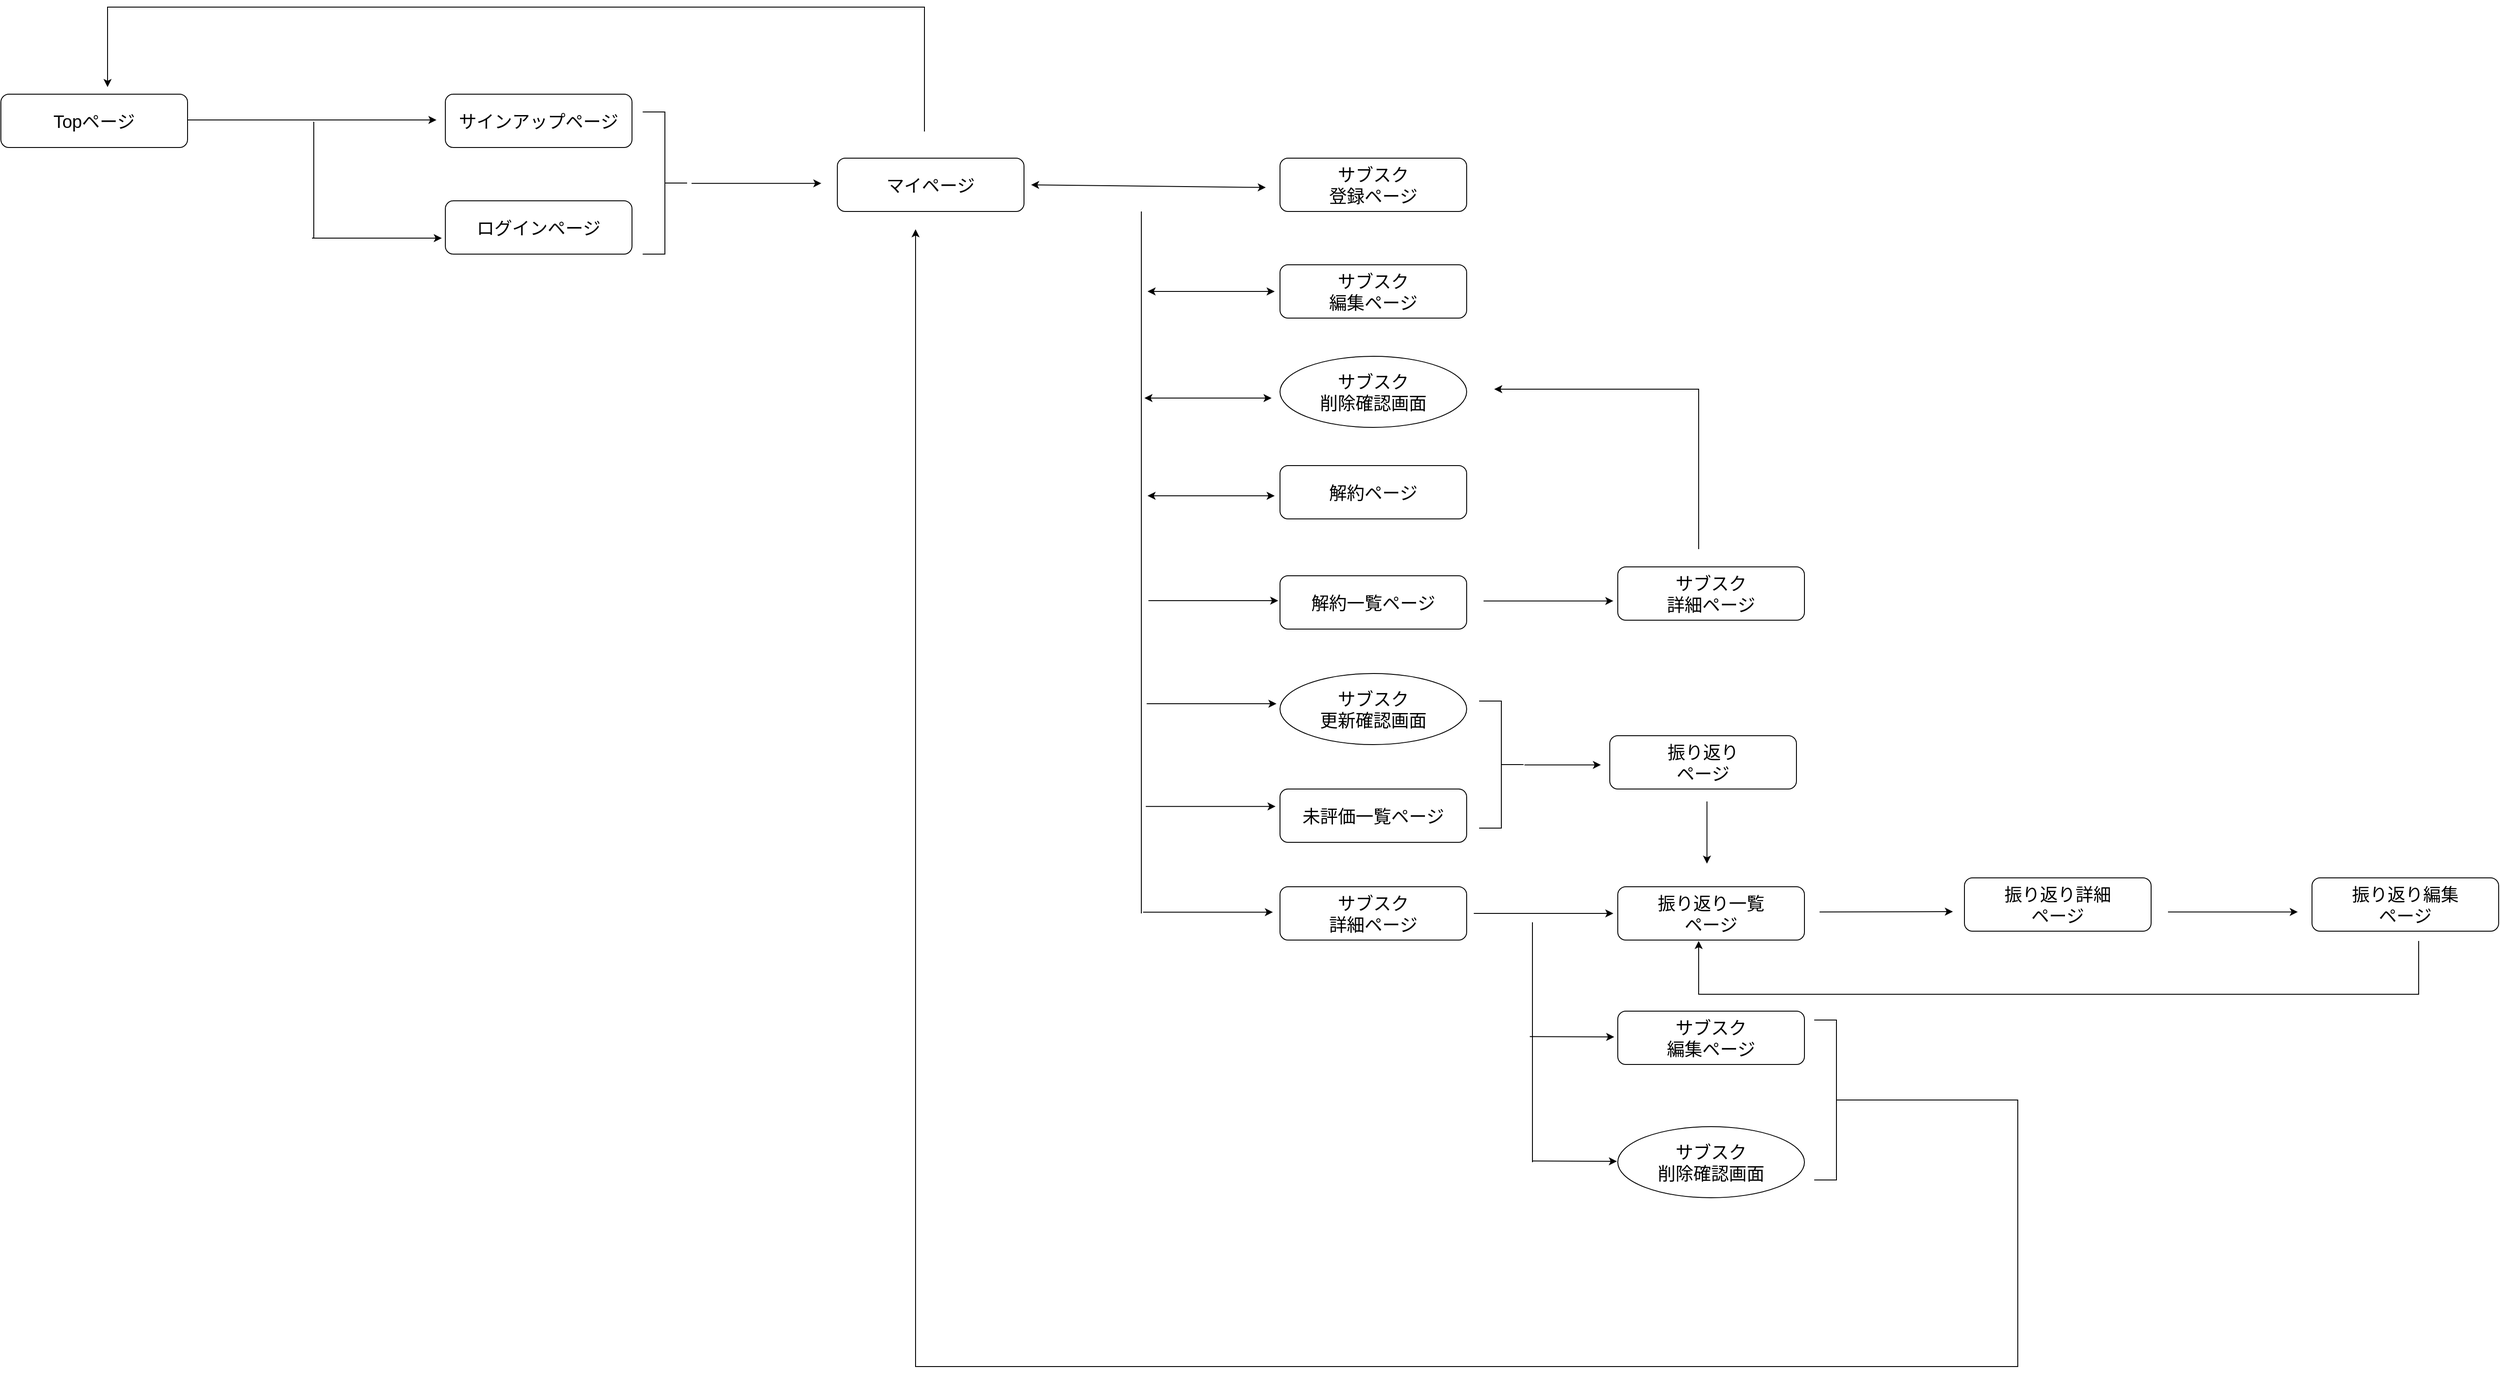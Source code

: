 <mxfile>
    <diagram id="J6ci4ZyoHDidFsTACrlb" name="ページ1">
        <mxGraphModel dx="7273" dy="14560" grid="1" gridSize="10" guides="1" tooltips="1" connect="1" arrows="1" fold="1" page="0" pageScale="1" pageWidth="1169" pageHeight="827" background="none" math="0" shadow="0">
            <root>
                <mxCell id="0"/>
                <mxCell id="1" parent="0"/>
                <mxCell id="109" value="&lt;font style=&quot;font-size: 20px&quot;&gt;ログインページ&lt;/font&gt;" style="rounded=1;whiteSpace=wrap;html=1;" parent="1" vertex="1">
                    <mxGeometry x="-5340" y="-12712" width="210" height="60" as="geometry"/>
                </mxCell>
                <mxCell id="217" value="&lt;font style=&quot;font-size: 20px&quot;&gt;マイページ&lt;/font&gt;" style="rounded=1;whiteSpace=wrap;html=1;" parent="1" vertex="1">
                    <mxGeometry x="-4899" y="-12760" width="210" height="60" as="geometry"/>
                </mxCell>
                <mxCell id="223" value="&lt;font style=&quot;font-size: 20px&quot;&gt;サブスク&lt;br&gt;詳細ページ&lt;br&gt;&lt;/font&gt;" style="rounded=1;whiteSpace=wrap;html=1;" parent="1" vertex="1">
                    <mxGeometry x="-4401" y="-11940" width="210" height="60" as="geometry"/>
                </mxCell>
                <mxCell id="224" value="&lt;font style=&quot;font-size: 20px&quot;&gt;サブスク&lt;br&gt;編集ページ&lt;br&gt;&lt;/font&gt;" style="rounded=1;whiteSpace=wrap;html=1;" parent="1" vertex="1">
                    <mxGeometry x="-4401" y="-12640" width="210" height="60" as="geometry"/>
                </mxCell>
                <mxCell id="225" value="&lt;font style=&quot;font-size: 20px&quot;&gt;サブスク&lt;br&gt;登録ページ&lt;br&gt;&lt;/font&gt;" style="rounded=1;whiteSpace=wrap;html=1;" parent="1" vertex="1">
                    <mxGeometry x="-4401" y="-12760" width="210" height="60" as="geometry"/>
                </mxCell>
                <mxCell id="227" value="&lt;font style=&quot;font-size: 20px&quot;&gt;サブスク&lt;br&gt;削除確認画面&lt;/font&gt;" style="ellipse;whiteSpace=wrap;html=1;" parent="1" vertex="1">
                    <mxGeometry x="-4401" y="-12537" width="210" height="80" as="geometry"/>
                </mxCell>
                <mxCell id="228" value="&lt;font style=&quot;font-size: 20px&quot;&gt;解約一覧ページ&lt;/font&gt;" style="rounded=1;whiteSpace=wrap;html=1;" parent="1" vertex="1">
                    <mxGeometry x="-4401" y="-12290" width="210" height="60" as="geometry"/>
                </mxCell>
                <mxCell id="229" value="&lt;font style=&quot;font-size: 20px&quot;&gt;未評価一覧ページ&lt;/font&gt;" style="rounded=1;whiteSpace=wrap;html=1;" parent="1" vertex="1">
                    <mxGeometry x="-4401" y="-12050" width="210" height="60" as="geometry"/>
                </mxCell>
                <mxCell id="230" value="&lt;font style=&quot;font-size: 20px&quot;&gt;解約ページ&lt;/font&gt;" style="rounded=1;whiteSpace=wrap;html=1;" parent="1" vertex="1">
                    <mxGeometry x="-4401" y="-12414" width="210" height="60" as="geometry"/>
                </mxCell>
                <mxCell id="231" value="&lt;font style=&quot;font-size: 20px&quot;&gt;サブスク&lt;br&gt;更新確認画面&lt;/font&gt;" style="ellipse;whiteSpace=wrap;html=1;" parent="1" vertex="1">
                    <mxGeometry x="-4401" y="-12180" width="210" height="80" as="geometry"/>
                </mxCell>
                <mxCell id="232" value="&lt;font style=&quot;font-size: 20px&quot;&gt;振り返り&lt;br&gt;ページ&lt;br&gt;&lt;/font&gt;" style="rounded=1;whiteSpace=wrap;html=1;" parent="1" vertex="1">
                    <mxGeometry x="-4030" y="-12110" width="210" height="60" as="geometry"/>
                </mxCell>
                <mxCell id="236" value="&lt;font style=&quot;font-size: 20px&quot;&gt;サブスク&lt;br&gt;編集ページ&lt;br&gt;&lt;/font&gt;" style="rounded=1;whiteSpace=wrap;html=1;" parent="1" vertex="1">
                    <mxGeometry x="-4021" y="-11800" width="210" height="60" as="geometry"/>
                </mxCell>
                <mxCell id="237" value="&lt;font style=&quot;font-size: 20px&quot;&gt;サブスク&lt;br&gt;削除確認画面&lt;/font&gt;" style="ellipse;whiteSpace=wrap;html=1;" parent="1" vertex="1">
                    <mxGeometry x="-4021" y="-11670" width="210" height="80" as="geometry"/>
                </mxCell>
                <mxCell id="239" value="&lt;font style=&quot;font-size: 20px&quot;&gt;振り返り詳細&lt;br&gt;ページ&lt;br&gt;&lt;/font&gt;" style="rounded=1;whiteSpace=wrap;html=1;" parent="1" vertex="1">
                    <mxGeometry x="-3631" y="-11950" width="210" height="60" as="geometry"/>
                </mxCell>
                <mxCell id="240" value="&lt;font style=&quot;font-size: 20px&quot;&gt;振り返り編集&lt;br&gt;ページ&lt;br&gt;&lt;/font&gt;" style="rounded=1;whiteSpace=wrap;html=1;" parent="1" vertex="1">
                    <mxGeometry x="-3240" y="-11950" width="210" height="60" as="geometry"/>
                </mxCell>
                <mxCell id="241" value="&lt;font style=&quot;font-size: 20px&quot;&gt;振り返り一覧&lt;br&gt;ページ&lt;br&gt;&lt;/font&gt;" style="rounded=1;whiteSpace=wrap;html=1;" parent="1" vertex="1">
                    <mxGeometry x="-4021" y="-11940" width="210" height="60" as="geometry"/>
                </mxCell>
                <mxCell id="245" value="" style="endArrow=classic;startArrow=classic;html=1;" parent="1" edge="1">
                    <mxGeometry width="50" height="50" relative="1" as="geometry">
                        <mxPoint x="-4681" y="-12730" as="sourcePoint"/>
                        <mxPoint x="-4417" y="-12727" as="targetPoint"/>
                    </mxGeometry>
                </mxCell>
                <mxCell id="249" value="" style="endArrow=classic;startArrow=classic;html=1;" parent="1" edge="1">
                    <mxGeometry width="50" height="50" relative="1" as="geometry">
                        <mxPoint x="-4550" y="-12610" as="sourcePoint"/>
                        <mxPoint x="-4407" y="-12610" as="targetPoint"/>
                    </mxGeometry>
                </mxCell>
                <mxCell id="251" value="" style="endArrow=none;html=1;" parent="1" edge="1">
                    <mxGeometry width="50" height="50" relative="1" as="geometry">
                        <mxPoint x="-4557" y="-11910" as="sourcePoint"/>
                        <mxPoint x="-4557" y="-12700" as="targetPoint"/>
                    </mxGeometry>
                </mxCell>
                <mxCell id="252" value="" style="endArrow=classic;startArrow=classic;html=1;" parent="1" edge="1">
                    <mxGeometry width="50" height="50" relative="1" as="geometry">
                        <mxPoint x="-4553.5" y="-12490" as="sourcePoint"/>
                        <mxPoint x="-4410.5" y="-12490" as="targetPoint"/>
                    </mxGeometry>
                </mxCell>
                <mxCell id="253" value="" style="endArrow=classic;startArrow=classic;html=1;" parent="1" edge="1">
                    <mxGeometry width="50" height="50" relative="1" as="geometry">
                        <mxPoint x="-4550" y="-12380" as="sourcePoint"/>
                        <mxPoint x="-4407" y="-12380" as="targetPoint"/>
                    </mxGeometry>
                </mxCell>
                <mxCell id="259" value="" style="endArrow=classic;html=1;" parent="1" edge="1">
                    <mxGeometry width="50" height="50" relative="1" as="geometry">
                        <mxPoint x="-4549" y="-12262" as="sourcePoint"/>
                        <mxPoint x="-4403" y="-12262" as="targetPoint"/>
                    </mxGeometry>
                </mxCell>
                <mxCell id="260" value="" style="endArrow=classic;html=1;" parent="1" edge="1">
                    <mxGeometry width="50" height="50" relative="1" as="geometry">
                        <mxPoint x="-4126" y="-12077.17" as="sourcePoint"/>
                        <mxPoint x="-4040" y="-12077.17" as="targetPoint"/>
                    </mxGeometry>
                </mxCell>
                <mxCell id="261" value="" style="endArrow=classic;html=1;" parent="1" edge="1">
                    <mxGeometry width="50" height="50" relative="1" as="geometry">
                        <mxPoint x="-4551" y="-12146" as="sourcePoint"/>
                        <mxPoint x="-4405" y="-12146" as="targetPoint"/>
                    </mxGeometry>
                </mxCell>
                <mxCell id="262" value="" style="endArrow=classic;html=1;" parent="1" edge="1">
                    <mxGeometry width="50" height="50" relative="1" as="geometry">
                        <mxPoint x="-4552" y="-12030.43" as="sourcePoint"/>
                        <mxPoint x="-4406" y="-12030.43" as="targetPoint"/>
                    </mxGeometry>
                </mxCell>
                <mxCell id="263" value="" style="endArrow=classic;html=1;" parent="1" edge="1">
                    <mxGeometry width="50" height="50" relative="1" as="geometry">
                        <mxPoint x="-4555" y="-11911.43" as="sourcePoint"/>
                        <mxPoint x="-4409" y="-11911.43" as="targetPoint"/>
                    </mxGeometry>
                </mxCell>
                <mxCell id="264" value="" style="endArrow=classic;html=1;" parent="1" edge="1">
                    <mxGeometry width="50" height="50" relative="1" as="geometry">
                        <mxPoint x="-3920.67" y="-12036" as="sourcePoint"/>
                        <mxPoint x="-3920.67" y="-11966" as="targetPoint"/>
                    </mxGeometry>
                </mxCell>
                <mxCell id="265" value="" style="endArrow=classic;html=1;" parent="1" edge="1">
                    <mxGeometry width="50" height="50" relative="1" as="geometry">
                        <mxPoint x="-4183" y="-11910" as="sourcePoint"/>
                        <mxPoint x="-4026" y="-11910" as="targetPoint"/>
                    </mxGeometry>
                </mxCell>
                <mxCell id="266" value="" style="endArrow=classic;html=1;" parent="1" edge="1">
                    <mxGeometry width="50" height="50" relative="1" as="geometry">
                        <mxPoint x="-3794.0" y="-11911.67" as="sourcePoint"/>
                        <mxPoint x="-3644" y="-11912" as="targetPoint"/>
                    </mxGeometry>
                </mxCell>
                <mxCell id="267" value="" style="endArrow=classic;html=1;" parent="1" edge="1">
                    <mxGeometry width="50" height="50" relative="1" as="geometry">
                        <mxPoint x="-3402.0" y="-11911.67" as="sourcePoint"/>
                        <mxPoint x="-3256.0" y="-11911.67" as="targetPoint"/>
                    </mxGeometry>
                </mxCell>
                <mxCell id="270" value="" style="endArrow=classic;html=1;rounded=0;" parent="1" edge="1">
                    <mxGeometry width="50" height="50" relative="1" as="geometry">
                        <mxPoint x="-3120" y="-11879" as="sourcePoint"/>
                        <mxPoint x="-3930" y="-11879" as="targetPoint"/>
                        <Array as="points">
                            <mxPoint x="-3120" y="-11819"/>
                            <mxPoint x="-3930" y="-11819"/>
                        </Array>
                    </mxGeometry>
                </mxCell>
                <mxCell id="271" value="" style="endArrow=classic;html=1;" parent="1" edge="1">
                    <mxGeometry width="50" height="50" relative="1" as="geometry">
                        <mxPoint x="-4120.0" y="-11771.43" as="sourcePoint"/>
                        <mxPoint x="-4025" y="-11771" as="targetPoint"/>
                    </mxGeometry>
                </mxCell>
                <mxCell id="272" value="" style="endArrow=classic;html=1;" parent="1" edge="1">
                    <mxGeometry width="50" height="50" relative="1" as="geometry">
                        <mxPoint x="-4117.0" y="-11631.43" as="sourcePoint"/>
                        <mxPoint x="-4022" y="-11631" as="targetPoint"/>
                    </mxGeometry>
                </mxCell>
                <mxCell id="273" value="" style="endArrow=none;html=1;" parent="1" edge="1">
                    <mxGeometry width="50" height="50" relative="1" as="geometry">
                        <mxPoint x="-4117" y="-11630" as="sourcePoint"/>
                        <mxPoint x="-4117" y="-11900" as="targetPoint"/>
                    </mxGeometry>
                </mxCell>
                <mxCell id="274" value="" style="strokeWidth=1;html=1;shape=mxgraph.flowchart.annotation_2;align=left;labelPosition=right;pointerEvents=1;rotation=-180;" parent="1" vertex="1">
                    <mxGeometry x="-3800" y="-11790" width="50" height="180" as="geometry"/>
                </mxCell>
                <mxCell id="275" value="" style="endArrow=classic;html=1;rounded=0;exitX=0;exitY=0.5;exitDx=0;exitDy=0;exitPerimeter=0;" parent="1" edge="1" source="274">
                    <mxGeometry width="50" height="50" relative="1" as="geometry">
                        <mxPoint x="-3637" y="-11700" as="sourcePoint"/>
                        <mxPoint x="-4811" y="-12680" as="targetPoint"/>
                        <Array as="points">
                            <mxPoint x="-3571" y="-11700"/>
                            <mxPoint x="-3571" y="-11400"/>
                            <mxPoint x="-4381" y="-11400"/>
                            <mxPoint x="-4811" y="-11400"/>
                        </Array>
                    </mxGeometry>
                </mxCell>
                <mxCell id="277" value="&lt;font style=&quot;font-size: 20px&quot;&gt;Topページ&lt;/font&gt;" style="rounded=1;whiteSpace=wrap;html=1;" parent="1" vertex="1">
                    <mxGeometry x="-5840" y="-12832" width="210" height="60" as="geometry"/>
                </mxCell>
                <mxCell id="278" value="" style="endArrow=classic;html=1;" parent="1" edge="1">
                    <mxGeometry width="50" height="50" relative="1" as="geometry">
                        <mxPoint x="-5630" y="-12803" as="sourcePoint"/>
                        <mxPoint x="-5350" y="-12803" as="targetPoint"/>
                    </mxGeometry>
                </mxCell>
                <mxCell id="279" value="&lt;span style=&quot;font-size: 20px&quot;&gt;サインアップページ&lt;/span&gt;" style="rounded=1;whiteSpace=wrap;html=1;" parent="1" vertex="1">
                    <mxGeometry x="-5340" y="-12832" width="210" height="60" as="geometry"/>
                </mxCell>
                <mxCell id="281" value="" style="strokeWidth=1;html=1;shape=mxgraph.flowchart.annotation_2;align=left;labelPosition=right;pointerEvents=1;rotation=-180;" parent="1" vertex="1">
                    <mxGeometry x="-5118" y="-12812" width="50" height="160" as="geometry"/>
                </mxCell>
                <mxCell id="282" value="" style="endArrow=classic;html=1;" parent="1" edge="1">
                    <mxGeometry width="50" height="50" relative="1" as="geometry">
                        <mxPoint x="-5063" y="-12731.67" as="sourcePoint"/>
                        <mxPoint x="-4917" y="-12731.67" as="targetPoint"/>
                    </mxGeometry>
                </mxCell>
                <mxCell id="283" value="" style="endArrow=classic;html=1;rounded=0;" parent="1" edge="1">
                    <mxGeometry width="50" height="50" relative="1" as="geometry">
                        <mxPoint x="-4801" y="-12790" as="sourcePoint"/>
                        <mxPoint x="-5720" y="-12840" as="targetPoint"/>
                        <Array as="points">
                            <mxPoint x="-4801" y="-12930"/>
                            <mxPoint x="-5720" y="-12930"/>
                        </Array>
                    </mxGeometry>
                </mxCell>
                <mxCell id="287" value="" style="endArrow=none;html=1;" edge="1" parent="1">
                    <mxGeometry width="50" height="50" relative="1" as="geometry">
                        <mxPoint x="-5488" y="-12670" as="sourcePoint"/>
                        <mxPoint x="-5488" y="-12801" as="targetPoint"/>
                    </mxGeometry>
                </mxCell>
                <mxCell id="288" value="" style="endArrow=classic;html=1;" edge="1" parent="1">
                    <mxGeometry width="50" height="50" relative="1" as="geometry">
                        <mxPoint x="-5490" y="-12670" as="sourcePoint"/>
                        <mxPoint x="-5344" y="-12670" as="targetPoint"/>
                    </mxGeometry>
                </mxCell>
                <mxCell id="290" value="" style="endArrow=classic;html=1;" edge="1" parent="1">
                    <mxGeometry width="50" height="50" relative="1" as="geometry">
                        <mxPoint x="-4172" y="-12261.67" as="sourcePoint"/>
                        <mxPoint x="-4026.0" y="-12261.67" as="targetPoint"/>
                    </mxGeometry>
                </mxCell>
                <mxCell id="291" value="&lt;font style=&quot;font-size: 20px&quot;&gt;サブスク&lt;br&gt;詳細ページ&lt;br&gt;&lt;/font&gt;" style="rounded=1;whiteSpace=wrap;html=1;" vertex="1" parent="1">
                    <mxGeometry x="-4021" y="-12300" width="210" height="60" as="geometry"/>
                </mxCell>
                <mxCell id="296" value="" style="strokeWidth=1;html=1;shape=mxgraph.flowchart.annotation_2;align=left;labelPosition=right;pointerEvents=1;rotation=-180;" vertex="1" parent="1">
                    <mxGeometry x="-4177" y="-12149" width="50" height="143" as="geometry"/>
                </mxCell>
                <mxCell id="297" value="" style="endArrow=classic;html=1;rounded=0;" edge="1" parent="1">
                    <mxGeometry width="50" height="50" relative="1" as="geometry">
                        <mxPoint x="-3930" y="-12320" as="sourcePoint"/>
                        <mxPoint x="-4160" y="-12500" as="targetPoint"/>
                        <Array as="points">
                            <mxPoint x="-3930" y="-12500"/>
                        </Array>
                    </mxGeometry>
                </mxCell>
            </root>
        </mxGraphModel>
    </diagram>
</mxfile>